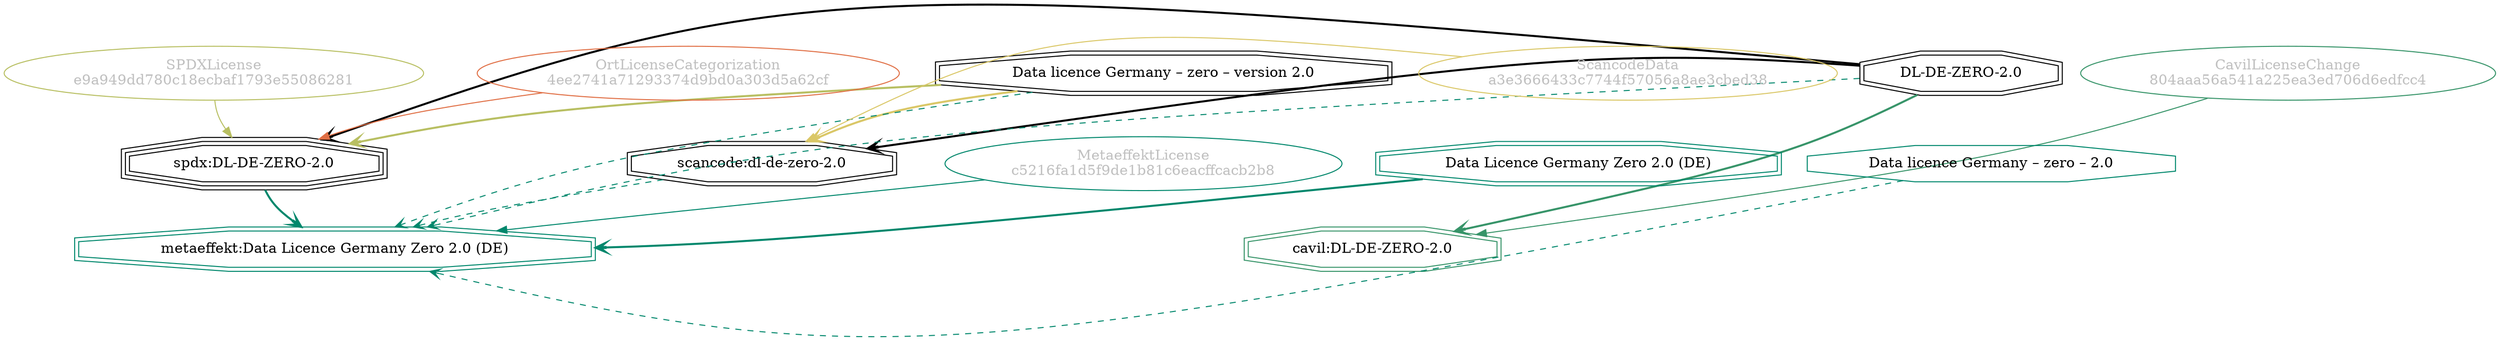 strict digraph {
    node [shape=box];
    graph [splines=curved];
    1469 [label="SPDXLicense\ne9a949dd780c18ecbaf1793e55086281"
         ,fontcolor=gray
         ,color="#b8bf62"
         ,fillcolor="beige;1"
         ,shape=ellipse];
    1470 [label="spdx:DL-DE-ZERO-2.0"
         ,shape=tripleoctagon];
    1471 [label="DL-DE-ZERO-2.0"
         ,shape=doubleoctagon];
    1472 [label="Data licence Germany – zero – version 2.0"
         ,shape=doubleoctagon];
    14689 [label="ScancodeData\na3e3666433c7744f57056a8ae3cbed38"
          ,fontcolor=gray
          ,color="#dac767"
          ,fillcolor="beige;1"
          ,shape=ellipse];
    14690 [label="scancode:dl-de-zero-2.0"
          ,shape=doubleoctagon];
    28656 [label="OrtLicenseCategorization\n4ee2741a71293374d9bd0a303d5a62cf"
          ,fontcolor=gray
          ,color="#e06f45"
          ,fillcolor="beige;1"
          ,shape=ellipse];
    36736 [label="CavilLicenseChange\n804aaa56a541a225ea3ed706d6edfcc4"
          ,fontcolor=gray
          ,color="#379469"
          ,fillcolor="beige;1"
          ,shape=ellipse];
    36737 [label="cavil:DL-DE-ZERO-2.0"
          ,color="#379469"
          ,shape=doubleoctagon];
    41183 [label="MetaeffektLicense\nc5216fa1d5f9de1b81c6eacffcacb2b8"
          ,fontcolor=gray
          ,color="#00876c"
          ,fillcolor="beige;1"
          ,shape=ellipse];
    41184 [label="metaeffekt:Data Licence Germany Zero 2.0 (DE)"
          ,color="#00876c"
          ,shape=doubleoctagon];
    41185 [label="Data Licence Germany Zero 2.0 (DE)"
          ,color="#00876c"
          ,shape=doubleoctagon];
    41186 [label="Data licence Germany – zero – 2.0"
          ,color="#00876c"
          ,shape=octagon];
    1469 -> 1470 [weight=0.5
                 ,color="#b8bf62"];
    1470 -> 41184 [style=bold
                  ,arrowhead=vee
                  ,weight=0.7
                  ,color="#00876c"];
    1471 -> 1470 [style=bold
                 ,arrowhead=vee
                 ,weight=0.7];
    1471 -> 14690 [style=bold
                  ,arrowhead=vee
                  ,weight=0.7];
    1471 -> 36737 [style=bold
                  ,arrowhead=vee
                  ,weight=0.7
                  ,color="#379469"];
    1471 -> 36737 [style=bold
                  ,arrowhead=vee
                  ,weight=0.7
                  ,color="#379469"];
    1471 -> 41184 [style=dashed
                  ,arrowhead=vee
                  ,weight=0.5
                  ,color="#00876c"];
    1472 -> 1470 [style=bold
                 ,arrowhead=vee
                 ,weight=0.7
                 ,color="#b8bf62"];
    1472 -> 14690 [style=bold
                  ,arrowhead=vee
                  ,weight=0.7
                  ,color="#dac767"];
    1472 -> 41184 [style=dashed
                  ,arrowhead=vee
                  ,weight=0.5
                  ,color="#00876c"];
    14689 -> 14690 [weight=0.5
                   ,color="#dac767"];
    14690 -> 41184 [style=dashed
                   ,arrowhead=vee
                   ,weight=0.5
                   ,color="#00876c"];
    28656 -> 1470 [weight=0.5
                  ,color="#e06f45"];
    36736 -> 36737 [weight=0.5
                   ,color="#379469"];
    41183 -> 41184 [weight=0.5
                   ,color="#00876c"];
    41185 -> 41184 [style=bold
                   ,arrowhead=vee
                   ,weight=0.7
                   ,color="#00876c"];
    41186 -> 41184 [style=dashed
                   ,arrowhead=vee
                   ,weight=0.5
                   ,color="#00876c"];
}
